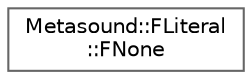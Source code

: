 digraph "Graphical Class Hierarchy"
{
 // INTERACTIVE_SVG=YES
 // LATEX_PDF_SIZE
  bgcolor="transparent";
  edge [fontname=Helvetica,fontsize=10,labelfontname=Helvetica,labelfontsize=10];
  node [fontname=Helvetica,fontsize=10,shape=box,height=0.2,width=0.4];
  rankdir="LR";
  Node0 [id="Node000000",label="Metasound::FLiteral\l::FNone",height=0.2,width=0.4,color="grey40", fillcolor="white", style="filled",URL="$d9/d68/structMetasound_1_1FLiteral_1_1FNone.html",tooltip=" "];
}
